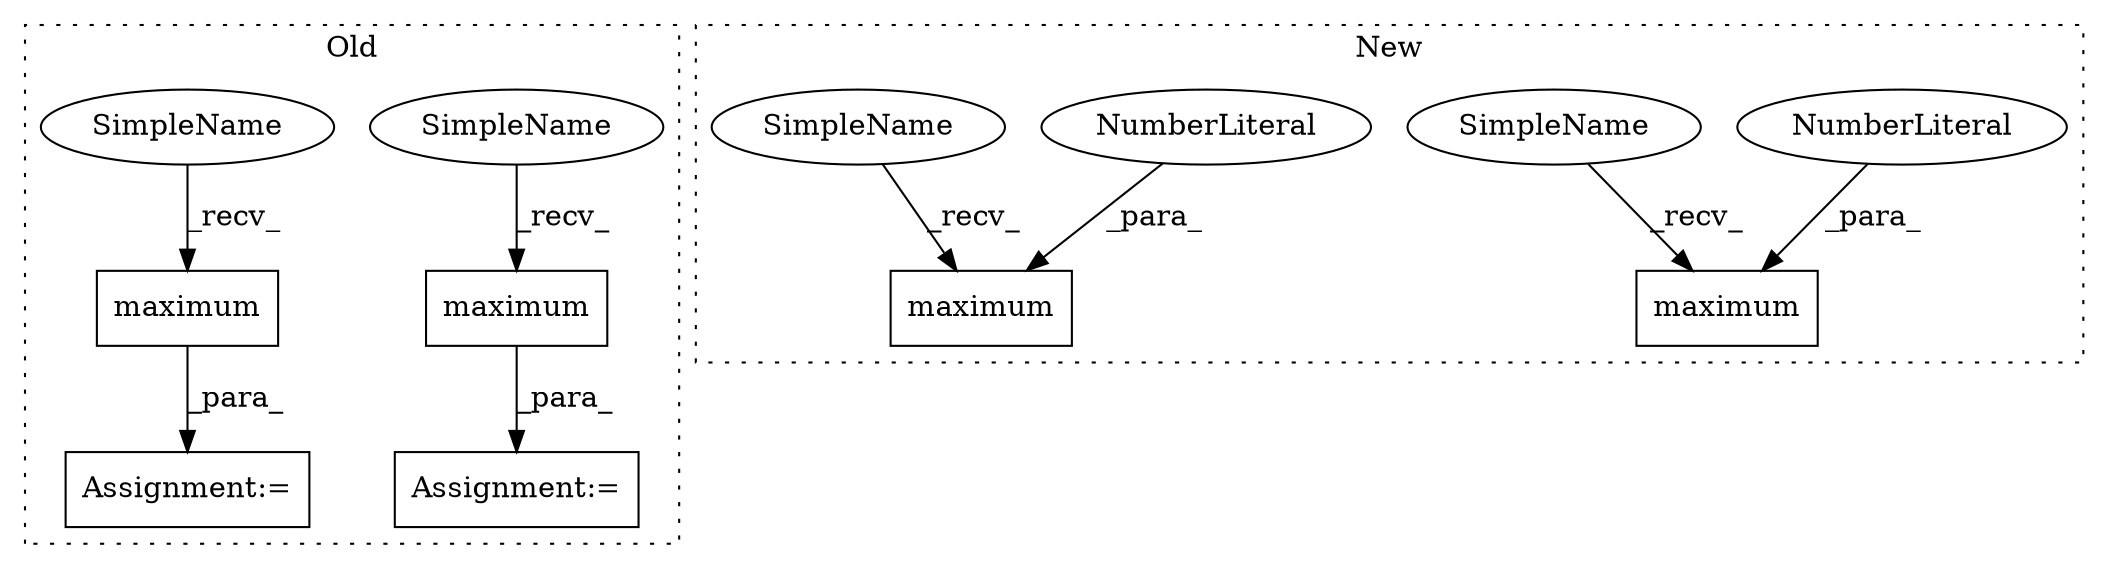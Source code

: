 digraph G {
subgraph cluster0 {
1 [label="maximum" a="32" s="9111,9126" l="8,1" shape="box"];
3 [label="Assignment:=" a="7" s="9104" l="1" shape="box"];
4 [label="maximum" a="32" s="9075,9090" l="8,1" shape="box"];
5 [label="Assignment:=" a="7" s="9068" l="1" shape="box"];
9 [label="SimpleName" a="42" s="9069" l="5" shape="ellipse"];
10 [label="SimpleName" a="42" s="9105" l="5" shape="ellipse"];
label = "Old";
style="dotted";
}
subgraph cluster1 {
2 [label="maximum" a="32" s="8946,8973" l="8,1" shape="box"];
6 [label="maximum" a="32" s="8995,9022" l="8,1" shape="box"];
7 [label="NumberLiteral" a="34" s="9003" l="1" shape="ellipse"];
8 [label="NumberLiteral" a="34" s="8954" l="1" shape="ellipse"];
11 [label="SimpleName" a="42" s="8940" l="5" shape="ellipse"];
12 [label="SimpleName" a="42" s="8989" l="5" shape="ellipse"];
label = "New";
style="dotted";
}
1 -> 3 [label="_para_"];
4 -> 5 [label="_para_"];
7 -> 6 [label="_para_"];
8 -> 2 [label="_para_"];
9 -> 4 [label="_recv_"];
10 -> 1 [label="_recv_"];
11 -> 2 [label="_recv_"];
12 -> 6 [label="_recv_"];
}